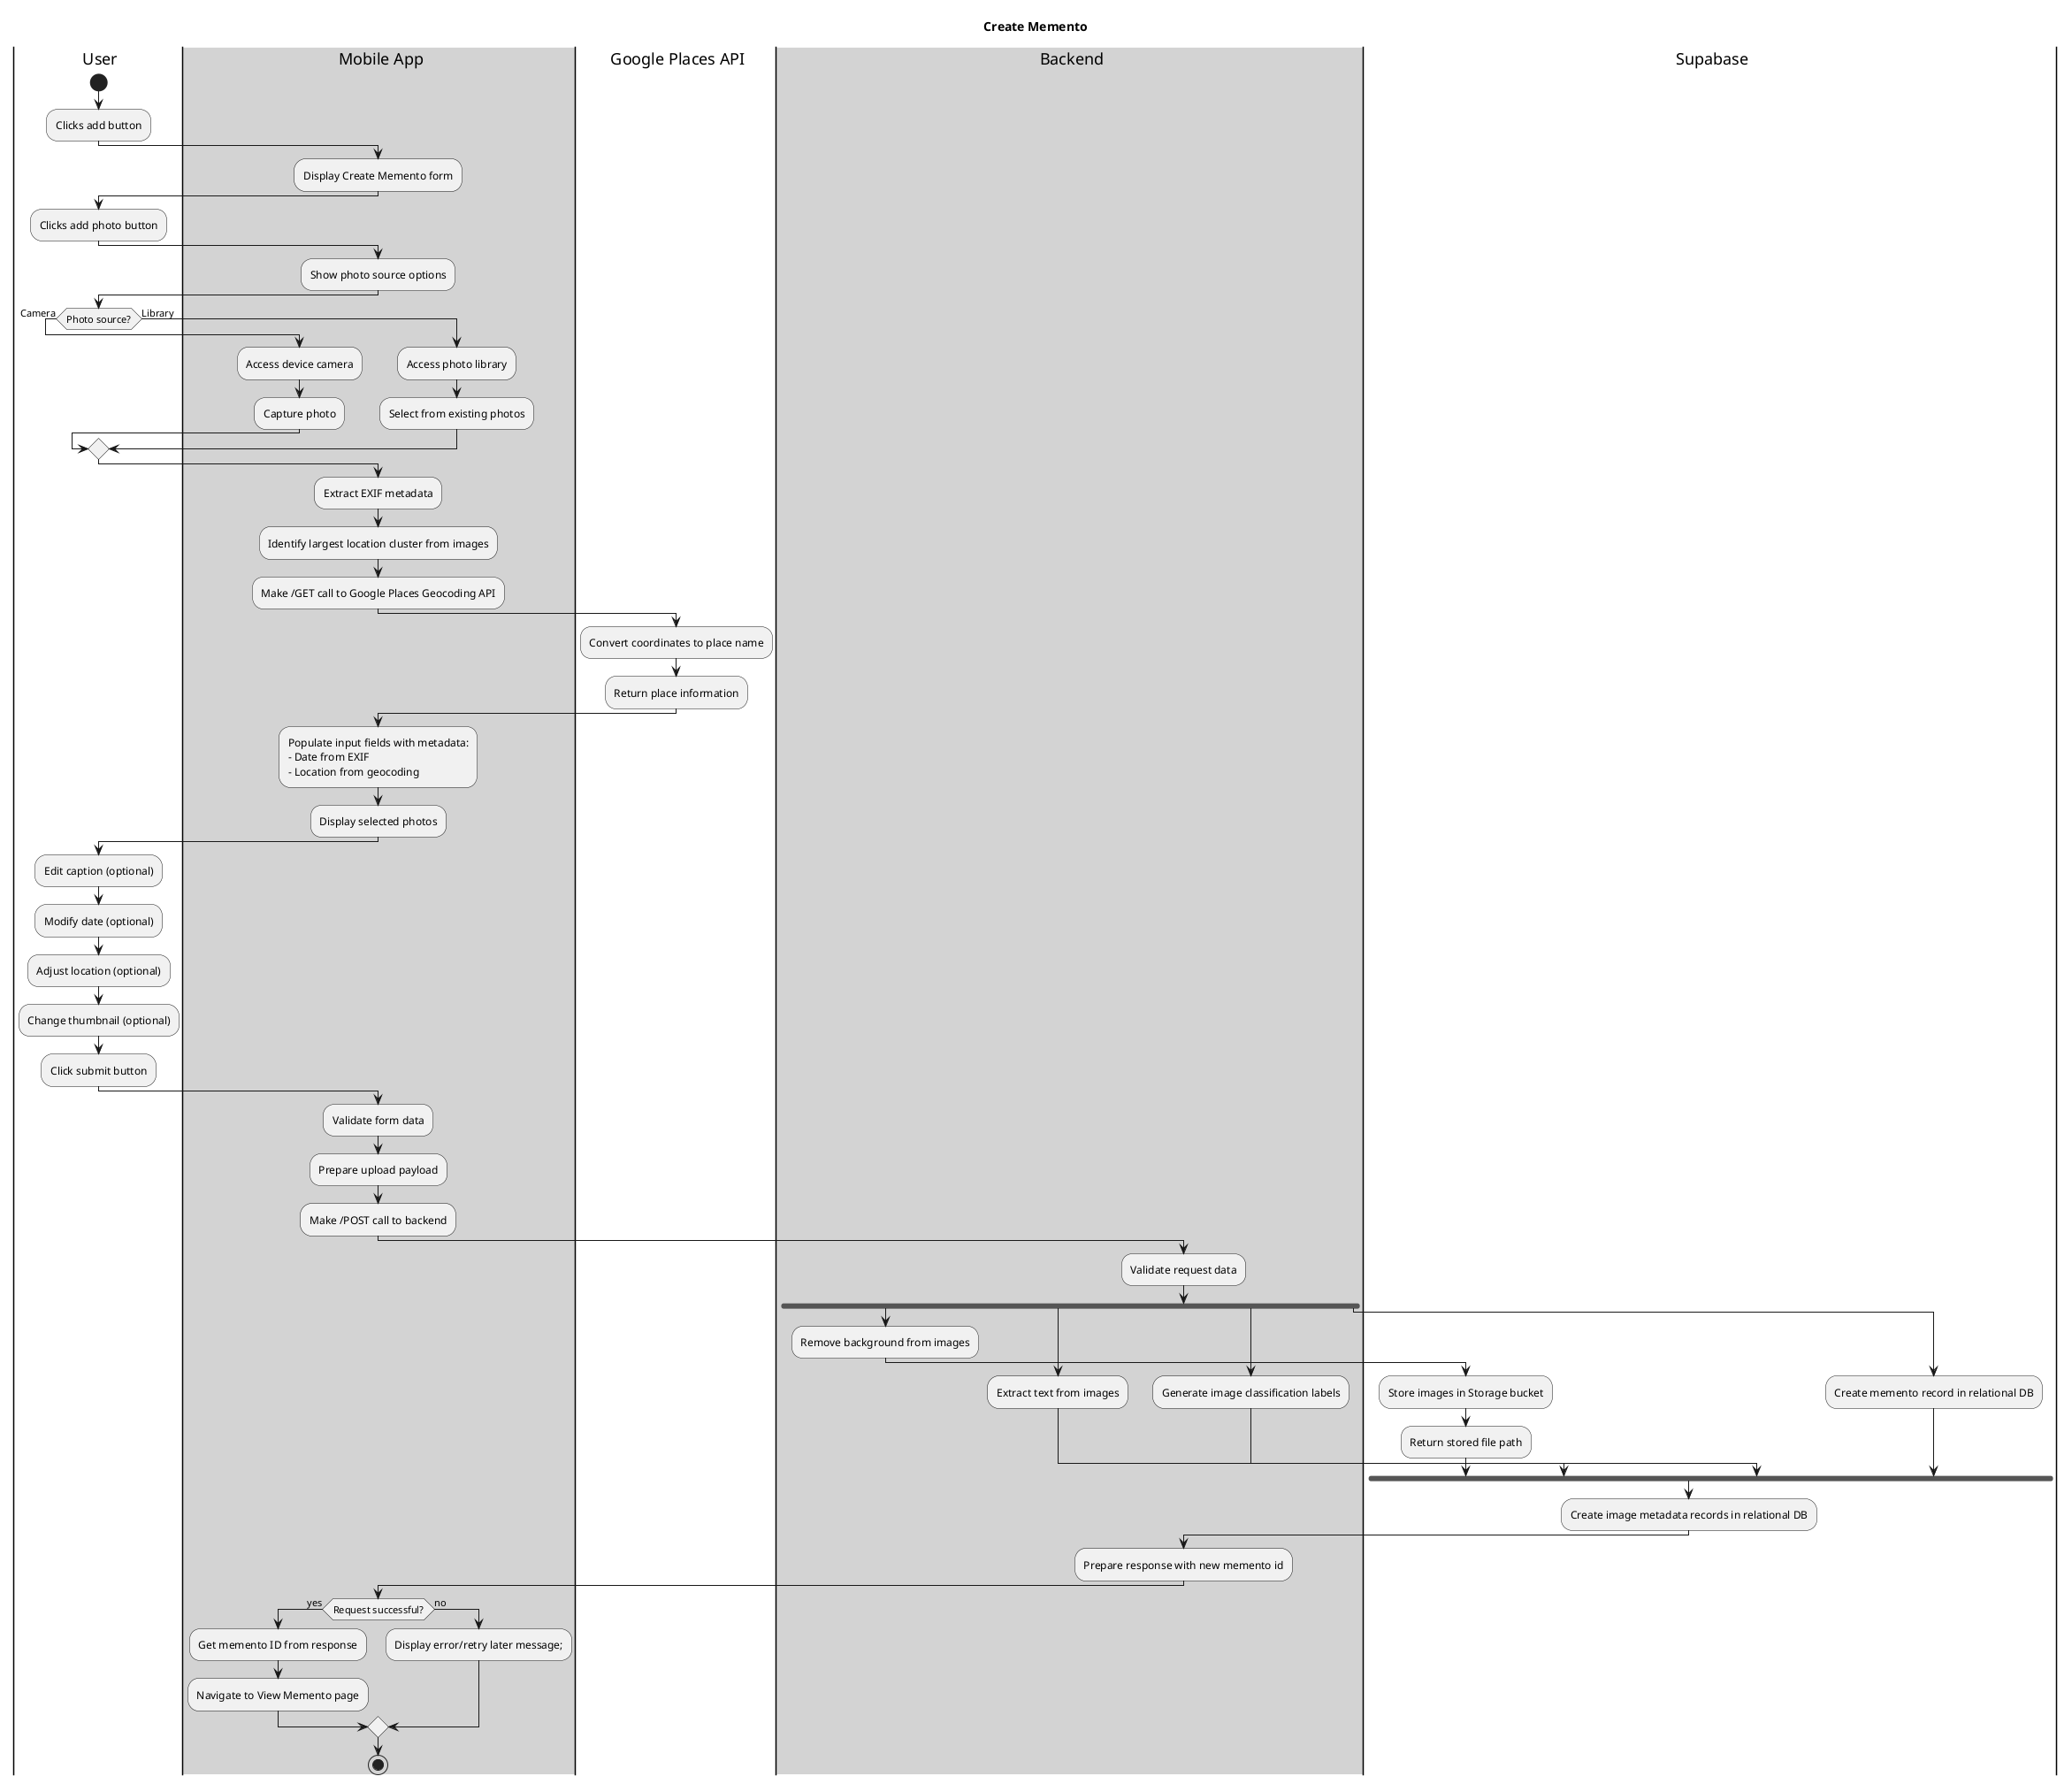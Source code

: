 @startuml Activity

' TODO: add FRs where appropriate
title Create Memento

' Swimlanes
' format: | optional color | var name | lane title
|user| User
|#lightgray|mobile| Mobile App
|google| Google Places API
|#lightgray|backend| Backend
|db| Supabase


|user|
start
:Clicks add button;

|mobile|
:Display Create Memento form;

|user|
:Clicks add photo button;

|mobile|
:Show photo source options;

' QUESTION: should camera/library be in a diff swimlane? Device vs. Expo?
|user|
if (Photo source?) is (Camera) then
  |mobile|
  :Access device camera;
  :Capture photo;
else (Library)
  |mobile|
  :Access photo library;
  :Select from existing photos;
endif

|mobile|
:Extract EXIF metadata;
:Identify largest location cluster from images;
:Make /GET call to Google Places Geocoding API;

|google|
:Convert coordinates to place name;
:Return place information;

|mobile|
:Populate input fields with metadata:
- Date from EXIF
- Location from geocoding;
:Display selected photos;

|user|
:Edit caption (optional);
:Modify date (optional);
:Adjust location (optional);
:Change thumbnail (optional);
:Click submit button;

|mobile|
' IF NOT VALID
:Validate form data;
:Prepare upload payload;
:Make /POST call to backend;

|backend|
' IF NOT VALID
:Validate request data;
fork
  :Remove background from images;
  |db|
  :Store images in Storage bucket;
  :Return stored file path;
|backend|
fork again
  :Extract text from images;
fork again
  :Generate image classification labels;
fork again 
  |db|
  :Create memento record in relational DB;
end fork

|db|
:Create image metadata records in relational DB;

|backend|
:Prepare response with new memento id;

|mobile|
if (Request successful?) is (yes) then
  :Get memento ID from response;
  :Navigate to View Memento page;
else (no)
  :Display error/retry later message;;
endif

stop
@enduml